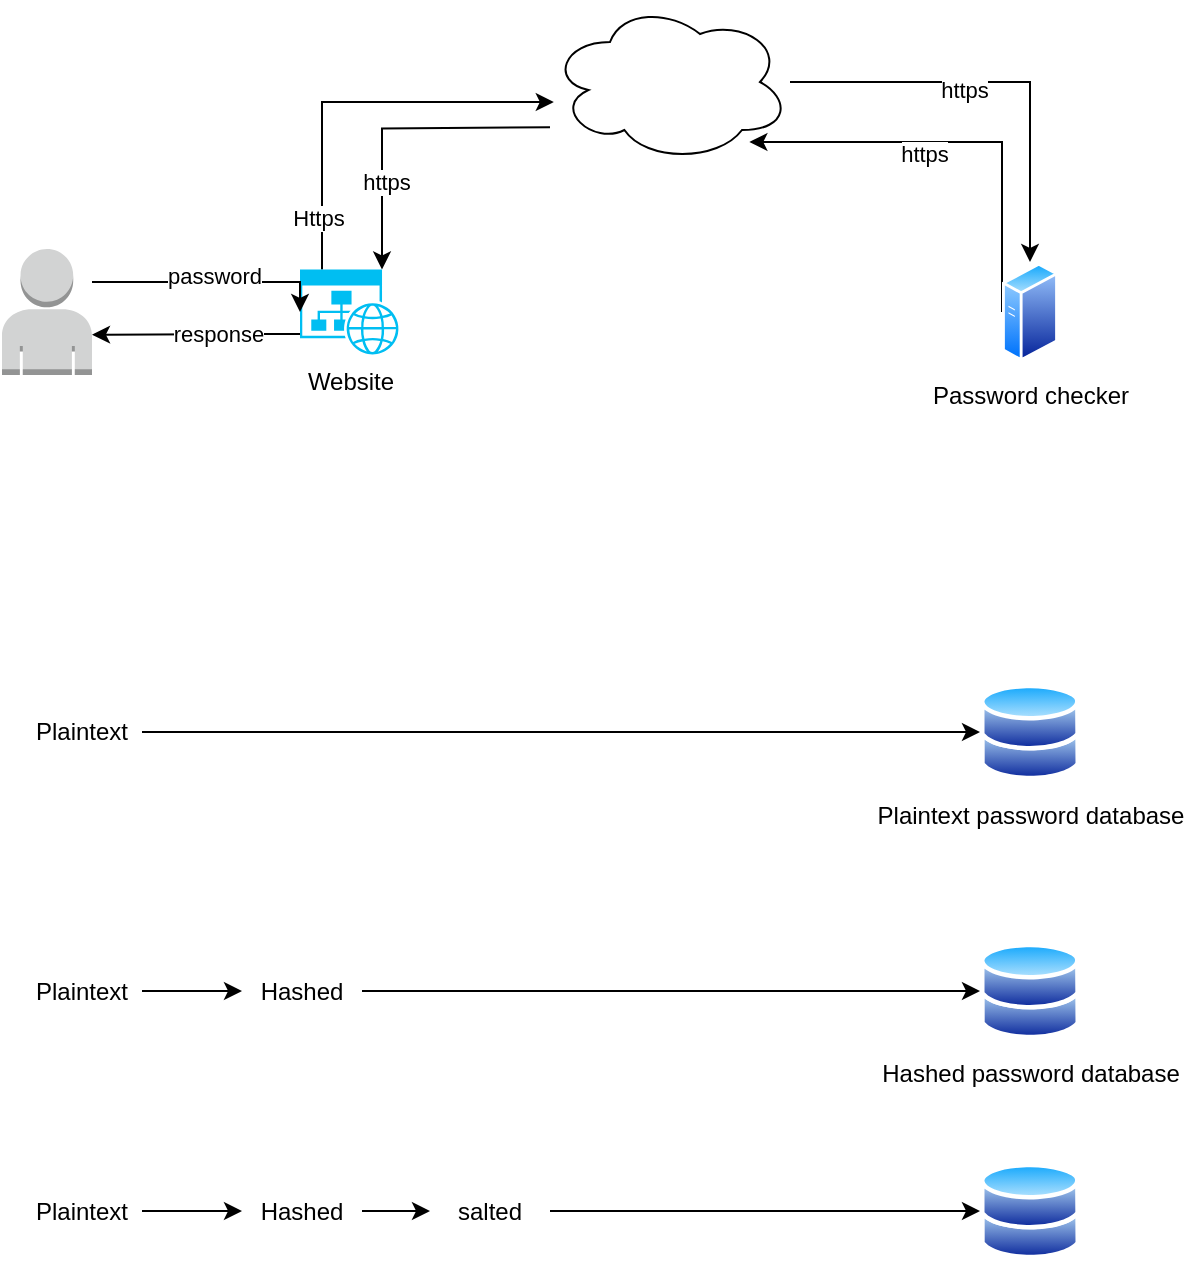 <mxfile version="21.6.8" type="device">
  <diagram name="Page-1" id="yjhmY-5rV3cXuXDst49v">
    <mxGraphModel dx="1149" dy="692" grid="1" gridSize="10" guides="1" tooltips="1" connect="1" arrows="1" fold="1" page="1" pageScale="1" pageWidth="827" pageHeight="1169" math="0" shadow="0">
      <root>
        <mxCell id="0" />
        <mxCell id="1" parent="0" />
        <mxCell id="C4hUh0o3Q6fF1_rAbzl_-11" style="edgeStyle=orthogonalEdgeStyle;rounded=0;orthogonalLoop=1;jettySize=auto;html=1;" edge="1" parent="1" source="C4hUh0o3Q6fF1_rAbzl_-1" target="C4hUh0o3Q6fF1_rAbzl_-2">
          <mxGeometry relative="1" as="geometry" />
        </mxCell>
        <mxCell id="C4hUh0o3Q6fF1_rAbzl_-12" value="https" style="edgeLabel;html=1;align=center;verticalAlign=middle;resizable=0;points=[];" vertex="1" connectable="0" parent="C4hUh0o3Q6fF1_rAbzl_-11">
          <mxGeometry x="-0.17" y="-4" relative="1" as="geometry">
            <mxPoint as="offset" />
          </mxGeometry>
        </mxCell>
        <mxCell id="C4hUh0o3Q6fF1_rAbzl_-17" style="edgeStyle=orthogonalEdgeStyle;rounded=0;orthogonalLoop=1;jettySize=auto;html=1;entryX=0.82;entryY=0;entryDx=0;entryDy=0;entryPerimeter=0;" edge="1" parent="1" target="C4hUh0o3Q6fF1_rAbzl_-4">
          <mxGeometry relative="1" as="geometry">
            <mxPoint x="354" y="202.66" as="sourcePoint" />
            <mxPoint x="258.45" y="326.5" as="targetPoint" />
          </mxGeometry>
        </mxCell>
        <mxCell id="C4hUh0o3Q6fF1_rAbzl_-20" value="https&lt;br&gt;" style="edgeLabel;html=1;align=center;verticalAlign=middle;resizable=0;points=[];" vertex="1" connectable="0" parent="C4hUh0o3Q6fF1_rAbzl_-17">
          <mxGeometry x="0.434" y="2" relative="1" as="geometry">
            <mxPoint as="offset" />
          </mxGeometry>
        </mxCell>
        <mxCell id="C4hUh0o3Q6fF1_rAbzl_-1" value="" style="ellipse;shape=cloud;whiteSpace=wrap;html=1;" vertex="1" parent="1">
          <mxGeometry x="354" y="140" width="120" height="80" as="geometry" />
        </mxCell>
        <mxCell id="C4hUh0o3Q6fF1_rAbzl_-16" style="edgeStyle=orthogonalEdgeStyle;rounded=0;orthogonalLoop=1;jettySize=auto;html=1;" edge="1" parent="1" source="C4hUh0o3Q6fF1_rAbzl_-2" target="C4hUh0o3Q6fF1_rAbzl_-1">
          <mxGeometry relative="1" as="geometry">
            <Array as="points">
              <mxPoint x="580" y="210" />
            </Array>
          </mxGeometry>
        </mxCell>
        <mxCell id="C4hUh0o3Q6fF1_rAbzl_-19" value="https" style="edgeLabel;html=1;align=center;verticalAlign=middle;resizable=0;points=[];" vertex="1" connectable="0" parent="C4hUh0o3Q6fF1_rAbzl_-16">
          <mxGeometry x="0.172" y="6" relative="1" as="geometry">
            <mxPoint as="offset" />
          </mxGeometry>
        </mxCell>
        <mxCell id="C4hUh0o3Q6fF1_rAbzl_-2" value="Password checker" style="image;aspect=fixed;perimeter=ellipsePerimeter;html=1;align=center;shadow=0;dashed=0;spacingTop=3;image=img/lib/active_directory/generic_server.svg;" vertex="1" parent="1">
          <mxGeometry x="580" y="270" width="28.0" height="50" as="geometry" />
        </mxCell>
        <mxCell id="C4hUh0o3Q6fF1_rAbzl_-9" style="edgeStyle=orthogonalEdgeStyle;rounded=0;orthogonalLoop=1;jettySize=auto;html=1;" edge="1" parent="1" source="C4hUh0o3Q6fF1_rAbzl_-4" target="C4hUh0o3Q6fF1_rAbzl_-1">
          <mxGeometry relative="1" as="geometry">
            <Array as="points">
              <mxPoint x="240" y="190" />
            </Array>
          </mxGeometry>
        </mxCell>
        <mxCell id="C4hUh0o3Q6fF1_rAbzl_-10" value="Https" style="edgeLabel;html=1;align=center;verticalAlign=middle;resizable=0;points=[];" vertex="1" connectable="0" parent="C4hUh0o3Q6fF1_rAbzl_-9">
          <mxGeometry x="-0.733" y="2" relative="1" as="geometry">
            <mxPoint as="offset" />
          </mxGeometry>
        </mxCell>
        <mxCell id="C4hUh0o3Q6fF1_rAbzl_-18" style="edgeStyle=orthogonalEdgeStyle;rounded=0;orthogonalLoop=1;jettySize=auto;html=1;entryX=1;entryY=0.68;entryDx=0;entryDy=0;entryPerimeter=0;" edge="1" parent="1" source="C4hUh0o3Q6fF1_rAbzl_-4" target="C4hUh0o3Q6fF1_rAbzl_-5">
          <mxGeometry relative="1" as="geometry">
            <Array as="points">
              <mxPoint x="210" y="306" />
              <mxPoint x="210" y="306" />
            </Array>
          </mxGeometry>
        </mxCell>
        <mxCell id="C4hUh0o3Q6fF1_rAbzl_-21" value="response" style="edgeLabel;html=1;align=center;verticalAlign=middle;resizable=0;points=[];" vertex="1" connectable="0" parent="C4hUh0o3Q6fF1_rAbzl_-18">
          <mxGeometry x="-0.214" relative="1" as="geometry">
            <mxPoint as="offset" />
          </mxGeometry>
        </mxCell>
        <mxCell id="C4hUh0o3Q6fF1_rAbzl_-4" value="Website" style="verticalLabelPosition=bottom;html=1;verticalAlign=top;align=center;strokeColor=none;fillColor=#00BEF2;shape=mxgraph.azure.website_generic;pointerEvents=1;" vertex="1" parent="1">
          <mxGeometry x="229" y="273.75" width="50" height="42.5" as="geometry" />
        </mxCell>
        <mxCell id="C4hUh0o3Q6fF1_rAbzl_-7" style="edgeStyle=orthogonalEdgeStyle;rounded=0;orthogonalLoop=1;jettySize=auto;html=1;entryX=0;entryY=0.5;entryDx=0;entryDy=0;entryPerimeter=0;" edge="1" parent="1" source="C4hUh0o3Q6fF1_rAbzl_-5" target="C4hUh0o3Q6fF1_rAbzl_-4">
          <mxGeometry relative="1" as="geometry">
            <Array as="points">
              <mxPoint x="229" y="280" />
            </Array>
          </mxGeometry>
        </mxCell>
        <mxCell id="C4hUh0o3Q6fF1_rAbzl_-8" value="password" style="edgeLabel;html=1;align=center;verticalAlign=middle;resizable=0;points=[];" vertex="1" connectable="0" parent="C4hUh0o3Q6fF1_rAbzl_-7">
          <mxGeometry x="0.026" y="3" relative="1" as="geometry">
            <mxPoint as="offset" />
          </mxGeometry>
        </mxCell>
        <mxCell id="C4hUh0o3Q6fF1_rAbzl_-5" value="" style="outlineConnect=0;dashed=0;verticalLabelPosition=bottom;verticalAlign=top;align=center;html=1;shape=mxgraph.aws3.user;fillColor=#D2D3D3;gradientColor=none;" vertex="1" parent="1">
          <mxGeometry x="80" y="263.5" width="45" height="63" as="geometry" />
        </mxCell>
        <mxCell id="C4hUh0o3Q6fF1_rAbzl_-27" style="edgeStyle=orthogonalEdgeStyle;rounded=0;orthogonalLoop=1;jettySize=auto;html=1;" edge="1" parent="1" source="C4hUh0o3Q6fF1_rAbzl_-25" target="C4hUh0o3Q6fF1_rAbzl_-26">
          <mxGeometry relative="1" as="geometry" />
        </mxCell>
        <mxCell id="C4hUh0o3Q6fF1_rAbzl_-25" value="Plaintext" style="text;html=1;strokeColor=none;fillColor=none;align=center;verticalAlign=middle;whiteSpace=wrap;rounded=0;" vertex="1" parent="1">
          <mxGeometry x="90" y="490" width="60" height="30" as="geometry" />
        </mxCell>
        <mxCell id="C4hUh0o3Q6fF1_rAbzl_-26" value="Plaintext password database" style="image;aspect=fixed;perimeter=ellipsePerimeter;html=1;align=center;shadow=0;dashed=0;spacingTop=3;image=img/lib/active_directory/databases.svg;" vertex="1" parent="1">
          <mxGeometry x="569" y="480.5" width="50" height="49" as="geometry" />
        </mxCell>
        <mxCell id="C4hUh0o3Q6fF1_rAbzl_-28" style="edgeStyle=orthogonalEdgeStyle;rounded=0;orthogonalLoop=1;jettySize=auto;html=1;" edge="1" parent="1" source="C4hUh0o3Q6fF1_rAbzl_-31" target="C4hUh0o3Q6fF1_rAbzl_-30">
          <mxGeometry relative="1" as="geometry" />
        </mxCell>
        <mxCell id="C4hUh0o3Q6fF1_rAbzl_-29" value="Plaintext" style="text;html=1;strokeColor=none;fillColor=none;align=center;verticalAlign=middle;whiteSpace=wrap;rounded=0;" vertex="1" parent="1">
          <mxGeometry x="90" y="619.5" width="60" height="30" as="geometry" />
        </mxCell>
        <mxCell id="C4hUh0o3Q6fF1_rAbzl_-30" value="Hashed password database" style="image;aspect=fixed;perimeter=ellipsePerimeter;html=1;align=center;shadow=0;dashed=0;spacingTop=3;image=img/lib/active_directory/databases.svg;" vertex="1" parent="1">
          <mxGeometry x="569" y="610" width="50" height="49" as="geometry" />
        </mxCell>
        <mxCell id="C4hUh0o3Q6fF1_rAbzl_-32" value="" style="edgeStyle=orthogonalEdgeStyle;rounded=0;orthogonalLoop=1;jettySize=auto;html=1;" edge="1" parent="1" source="C4hUh0o3Q6fF1_rAbzl_-29" target="C4hUh0o3Q6fF1_rAbzl_-31">
          <mxGeometry relative="1" as="geometry">
            <mxPoint x="150" y="635" as="sourcePoint" />
            <mxPoint x="569" y="635" as="targetPoint" />
          </mxGeometry>
        </mxCell>
        <mxCell id="C4hUh0o3Q6fF1_rAbzl_-31" value="Hashed" style="text;html=1;strokeColor=none;fillColor=none;align=center;verticalAlign=middle;whiteSpace=wrap;rounded=0;" vertex="1" parent="1">
          <mxGeometry x="200" y="619.5" width="60" height="30" as="geometry" />
        </mxCell>
        <mxCell id="C4hUh0o3Q6fF1_rAbzl_-34" style="edgeStyle=orthogonalEdgeStyle;rounded=0;orthogonalLoop=1;jettySize=auto;html=1;" edge="1" parent="1" source="C4hUh0o3Q6fF1_rAbzl_-39" target="C4hUh0o3Q6fF1_rAbzl_-36">
          <mxGeometry relative="1" as="geometry" />
        </mxCell>
        <mxCell id="C4hUh0o3Q6fF1_rAbzl_-35" value="Plaintext" style="text;html=1;strokeColor=none;fillColor=none;align=center;verticalAlign=middle;whiteSpace=wrap;rounded=0;" vertex="1" parent="1">
          <mxGeometry x="90" y="729.5" width="60" height="30" as="geometry" />
        </mxCell>
        <mxCell id="C4hUh0o3Q6fF1_rAbzl_-36" value="" style="image;aspect=fixed;perimeter=ellipsePerimeter;html=1;align=center;shadow=0;dashed=0;spacingTop=3;image=img/lib/active_directory/databases.svg;" vertex="1" parent="1">
          <mxGeometry x="569" y="720" width="50" height="49" as="geometry" />
        </mxCell>
        <mxCell id="C4hUh0o3Q6fF1_rAbzl_-37" value="" style="edgeStyle=orthogonalEdgeStyle;rounded=0;orthogonalLoop=1;jettySize=auto;html=1;" edge="1" parent="1" source="C4hUh0o3Q6fF1_rAbzl_-35" target="C4hUh0o3Q6fF1_rAbzl_-38">
          <mxGeometry relative="1" as="geometry">
            <mxPoint x="150" y="745" as="sourcePoint" />
            <mxPoint x="569" y="745" as="targetPoint" />
          </mxGeometry>
        </mxCell>
        <mxCell id="C4hUh0o3Q6fF1_rAbzl_-38" value="Hashed" style="text;html=1;strokeColor=none;fillColor=none;align=center;verticalAlign=middle;whiteSpace=wrap;rounded=0;" vertex="1" parent="1">
          <mxGeometry x="200" y="729.5" width="60" height="30" as="geometry" />
        </mxCell>
        <mxCell id="C4hUh0o3Q6fF1_rAbzl_-41" value="" style="edgeStyle=orthogonalEdgeStyle;rounded=0;orthogonalLoop=1;jettySize=auto;html=1;" edge="1" parent="1" source="C4hUh0o3Q6fF1_rAbzl_-38" target="C4hUh0o3Q6fF1_rAbzl_-39">
          <mxGeometry relative="1" as="geometry">
            <mxPoint x="260" y="745" as="sourcePoint" />
            <mxPoint x="569" y="745" as="targetPoint" />
          </mxGeometry>
        </mxCell>
        <mxCell id="C4hUh0o3Q6fF1_rAbzl_-39" value="salted" style="text;html=1;strokeColor=none;fillColor=none;align=center;verticalAlign=middle;whiteSpace=wrap;rounded=0;" vertex="1" parent="1">
          <mxGeometry x="294" y="729.5" width="60" height="30" as="geometry" />
        </mxCell>
      </root>
    </mxGraphModel>
  </diagram>
</mxfile>
